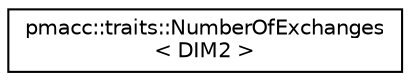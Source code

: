 digraph "Graphical Class Hierarchy"
{
 // LATEX_PDF_SIZE
  edge [fontname="Helvetica",fontsize="10",labelfontname="Helvetica",labelfontsize="10"];
  node [fontname="Helvetica",fontsize="10",shape=record];
  rankdir="LR";
  Node0 [label="pmacc::traits::NumberOfExchanges\l\< DIM2 \>",height=0.2,width=0.4,color="black", fillcolor="white", style="filled",URL="$structpmacc_1_1traits_1_1_number_of_exchanges_3_01_d_i_m2_01_4.html",tooltip=" "];
}
